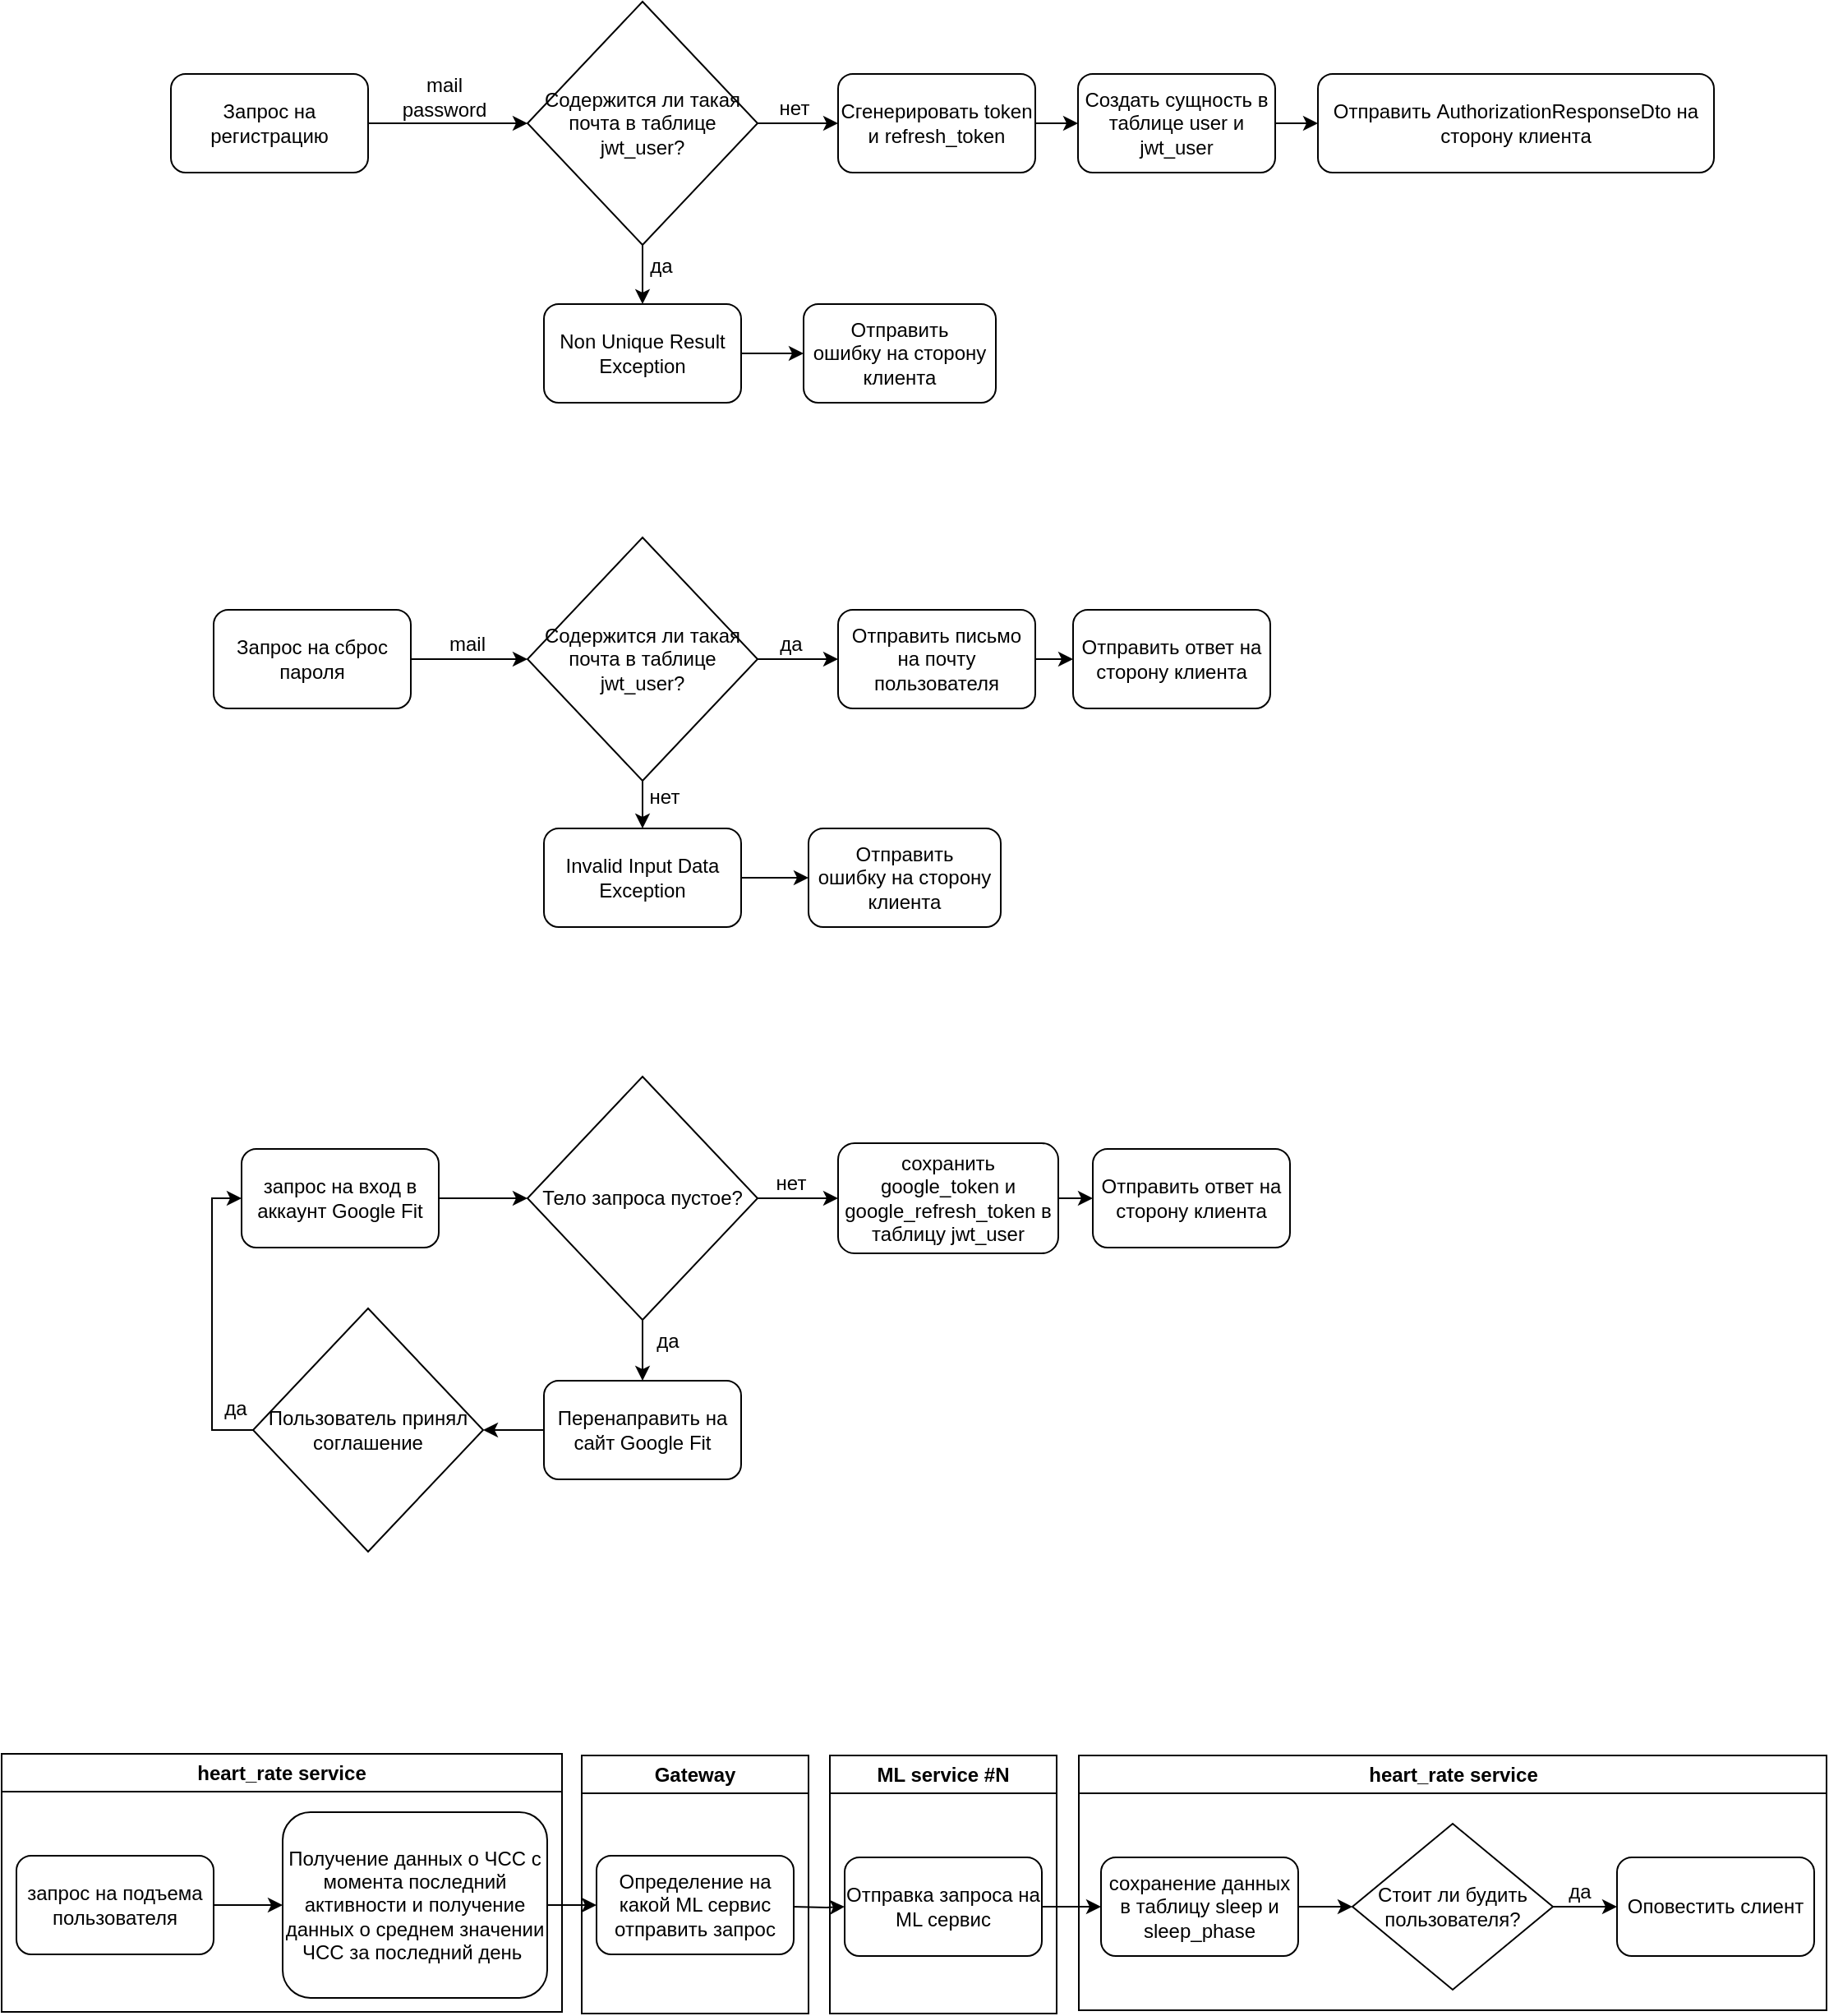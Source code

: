 <mxfile version="21.3.2" type="device">
  <diagram name="Page-1" id="0W1tWLhrmuATfcdPVlXc">
    <mxGraphModel dx="1577" dy="230" grid="0" gridSize="10" guides="1" tooltips="1" connect="1" arrows="1" fold="1" page="0" pageScale="1" pageWidth="850" pageHeight="1100" math="0" shadow="0">
      <root>
        <mxCell id="0" />
        <mxCell id="1" parent="0" />
        <mxCell id="ES1hCuIHRV7HSHAwLA4g-4" style="edgeStyle=orthogonalEdgeStyle;rounded=0;orthogonalLoop=1;jettySize=auto;html=1;" parent="1" source="ES1hCuIHRV7HSHAwLA4g-1" target="ES1hCuIHRV7HSHAwLA4g-2" edge="1">
          <mxGeometry relative="1" as="geometry" />
        </mxCell>
        <mxCell id="ES1hCuIHRV7HSHAwLA4g-1" value="Запрос на регистрацию" style="rounded=1;whiteSpace=wrap;html=1;" parent="1" vertex="1">
          <mxGeometry x="81" y="471" width="120" height="60" as="geometry" />
        </mxCell>
        <mxCell id="ES1hCuIHRV7HSHAwLA4g-11" style="edgeStyle=orthogonalEdgeStyle;rounded=0;orthogonalLoop=1;jettySize=auto;html=1;entryX=0.5;entryY=0;entryDx=0;entryDy=0;" parent="1" source="ES1hCuIHRV7HSHAwLA4g-2" target="ES1hCuIHRV7HSHAwLA4g-10" edge="1">
          <mxGeometry relative="1" as="geometry" />
        </mxCell>
        <mxCell id="ES1hCuIHRV7HSHAwLA4g-13" style="edgeStyle=orthogonalEdgeStyle;rounded=0;orthogonalLoop=1;jettySize=auto;html=1;entryX=0;entryY=0.5;entryDx=0;entryDy=0;" parent="1" source="ES1hCuIHRV7HSHAwLA4g-2" target="ES1hCuIHRV7HSHAwLA4g-17" edge="1">
          <mxGeometry relative="1" as="geometry" />
        </mxCell>
        <mxCell id="ES1hCuIHRV7HSHAwLA4g-2" value="Содержится ли такая почта в таблице jwt_user?" style="rhombus;whiteSpace=wrap;html=1;" parent="1" vertex="1">
          <mxGeometry x="298" y="427" width="140" height="148" as="geometry" />
        </mxCell>
        <mxCell id="ES1hCuIHRV7HSHAwLA4g-5" value="mail&lt;br&gt;password" style="text;html=1;align=center;verticalAlign=middle;resizable=0;points=[];autosize=1;strokeColor=none;fillColor=none;" parent="1" vertex="1">
          <mxGeometry x="212" y="464" width="69" height="41" as="geometry" />
        </mxCell>
        <mxCell id="ES1hCuIHRV7HSHAwLA4g-8" value="нет" style="text;html=1;align=center;verticalAlign=middle;resizable=0;points=[];autosize=1;strokeColor=none;fillColor=none;" parent="1" vertex="1">
          <mxGeometry x="442" y="479" width="36" height="26" as="geometry" />
        </mxCell>
        <mxCell id="ES1hCuIHRV7HSHAwLA4g-9" value="да" style="text;html=1;align=center;verticalAlign=middle;resizable=0;points=[];autosize=1;strokeColor=none;fillColor=none;" parent="1" vertex="1">
          <mxGeometry x="363" y="575" width="32" height="26" as="geometry" />
        </mxCell>
        <mxCell id="4lX40lb1GjP1WGrR_3wz-2" style="edgeStyle=orthogonalEdgeStyle;rounded=0;orthogonalLoop=1;jettySize=auto;html=1;entryX=0;entryY=0.5;entryDx=0;entryDy=0;" edge="1" parent="1" source="ES1hCuIHRV7HSHAwLA4g-10" target="4lX40lb1GjP1WGrR_3wz-1">
          <mxGeometry relative="1" as="geometry" />
        </mxCell>
        <mxCell id="ES1hCuIHRV7HSHAwLA4g-10" value="Non Unique Result Exception" style="rounded=1;whiteSpace=wrap;html=1;" parent="1" vertex="1">
          <mxGeometry x="308" y="611" width="120" height="60" as="geometry" />
        </mxCell>
        <mxCell id="KrjXnS1JUmDLxd5Tuqzm-47" style="edgeStyle=orthogonalEdgeStyle;rounded=0;orthogonalLoop=1;jettySize=auto;html=1;entryX=0;entryY=0.5;entryDx=0;entryDy=0;" parent="1" source="ES1hCuIHRV7HSHAwLA4g-12" target="KrjXnS1JUmDLxd5Tuqzm-48" edge="1">
          <mxGeometry relative="1" as="geometry">
            <mxPoint x="773.286" y="501" as="targetPoint" />
          </mxGeometry>
        </mxCell>
        <mxCell id="ES1hCuIHRV7HSHAwLA4g-12" value="Создать сущность в таблице user и jwt_user" style="rounded=1;whiteSpace=wrap;html=1;" parent="1" vertex="1">
          <mxGeometry x="633" y="471" width="120" height="60" as="geometry" />
        </mxCell>
        <mxCell id="ES1hCuIHRV7HSHAwLA4g-18" style="edgeStyle=orthogonalEdgeStyle;rounded=0;orthogonalLoop=1;jettySize=auto;html=1;" parent="1" source="ES1hCuIHRV7HSHAwLA4g-17" target="ES1hCuIHRV7HSHAwLA4g-12" edge="1">
          <mxGeometry relative="1" as="geometry" />
        </mxCell>
        <mxCell id="ES1hCuIHRV7HSHAwLA4g-17" value="Сгенерировать token и refresh_token" style="rounded=1;whiteSpace=wrap;html=1;" parent="1" vertex="1">
          <mxGeometry x="487" y="471" width="120" height="60" as="geometry" />
        </mxCell>
        <mxCell id="KrjXnS1JUmDLxd5Tuqzm-2" style="edgeStyle=orthogonalEdgeStyle;rounded=0;orthogonalLoop=1;jettySize=auto;html=1;" parent="1" source="KrjXnS1JUmDLxd5Tuqzm-3" target="KrjXnS1JUmDLxd5Tuqzm-6" edge="1">
          <mxGeometry relative="1" as="geometry" />
        </mxCell>
        <mxCell id="KrjXnS1JUmDLxd5Tuqzm-3" value="Запрос на сброс пароля" style="rounded=1;whiteSpace=wrap;html=1;" parent="1" vertex="1">
          <mxGeometry x="107" y="797" width="120" height="60" as="geometry" />
        </mxCell>
        <mxCell id="KrjXnS1JUmDLxd5Tuqzm-4" style="edgeStyle=orthogonalEdgeStyle;rounded=0;orthogonalLoop=1;jettySize=auto;html=1;entryX=0.5;entryY=0;entryDx=0;entryDy=0;" parent="1" source="KrjXnS1JUmDLxd5Tuqzm-6" target="KrjXnS1JUmDLxd5Tuqzm-10" edge="1">
          <mxGeometry relative="1" as="geometry" />
        </mxCell>
        <mxCell id="KrjXnS1JUmDLxd5Tuqzm-5" style="edgeStyle=orthogonalEdgeStyle;rounded=0;orthogonalLoop=1;jettySize=auto;html=1;entryX=0;entryY=0.5;entryDx=0;entryDy=0;" parent="1" source="KrjXnS1JUmDLxd5Tuqzm-6" target="KrjXnS1JUmDLxd5Tuqzm-13" edge="1">
          <mxGeometry relative="1" as="geometry" />
        </mxCell>
        <mxCell id="KrjXnS1JUmDLxd5Tuqzm-6" value="Содержится ли такая почта в таблице jwt_user?" style="rhombus;whiteSpace=wrap;html=1;" parent="1" vertex="1">
          <mxGeometry x="298" y="753" width="140" height="148" as="geometry" />
        </mxCell>
        <mxCell id="KrjXnS1JUmDLxd5Tuqzm-7" value="mail" style="text;html=1;align=center;verticalAlign=middle;resizable=0;points=[];autosize=1;strokeColor=none;fillColor=none;" parent="1" vertex="1">
          <mxGeometry x="241" y="805" width="40" height="26" as="geometry" />
        </mxCell>
        <mxCell id="KrjXnS1JUmDLxd5Tuqzm-8" value="нет" style="text;html=1;align=center;verticalAlign=middle;resizable=0;points=[];autosize=1;strokeColor=none;fillColor=none;" parent="1" vertex="1">
          <mxGeometry x="363" y="898" width="36" height="26" as="geometry" />
        </mxCell>
        <mxCell id="KrjXnS1JUmDLxd5Tuqzm-9" value="да" style="text;html=1;align=center;verticalAlign=middle;resizable=0;points=[];autosize=1;strokeColor=none;fillColor=none;" parent="1" vertex="1">
          <mxGeometry x="442" y="805" width="32" height="26" as="geometry" />
        </mxCell>
        <mxCell id="4lX40lb1GjP1WGrR_3wz-4" style="edgeStyle=orthogonalEdgeStyle;rounded=0;orthogonalLoop=1;jettySize=auto;html=1;entryX=0;entryY=0.5;entryDx=0;entryDy=0;" edge="1" parent="1" source="KrjXnS1JUmDLxd5Tuqzm-10" target="4lX40lb1GjP1WGrR_3wz-3">
          <mxGeometry relative="1" as="geometry" />
        </mxCell>
        <mxCell id="KrjXnS1JUmDLxd5Tuqzm-10" value="Invalid Input Data Exception" style="rounded=1;whiteSpace=wrap;html=1;" parent="1" vertex="1">
          <mxGeometry x="308" y="930" width="120" height="60" as="geometry" />
        </mxCell>
        <mxCell id="KrjXnS1JUmDLxd5Tuqzm-51" style="edgeStyle=orthogonalEdgeStyle;rounded=0;orthogonalLoop=1;jettySize=auto;html=1;entryX=0;entryY=0.5;entryDx=0;entryDy=0;" parent="1" source="KrjXnS1JUmDLxd5Tuqzm-13" target="KrjXnS1JUmDLxd5Tuqzm-50" edge="1">
          <mxGeometry relative="1" as="geometry" />
        </mxCell>
        <mxCell id="KrjXnS1JUmDLxd5Tuqzm-13" value="Отправить письмо на почту пользователя" style="rounded=1;whiteSpace=wrap;html=1;" parent="1" vertex="1">
          <mxGeometry x="487" y="797" width="120" height="60" as="geometry" />
        </mxCell>
        <mxCell id="KrjXnS1JUmDLxd5Tuqzm-14" style="edgeStyle=orthogonalEdgeStyle;rounded=0;orthogonalLoop=1;jettySize=auto;html=1;" parent="1" source="KrjXnS1JUmDLxd5Tuqzm-15" target="KrjXnS1JUmDLxd5Tuqzm-18" edge="1">
          <mxGeometry relative="1" as="geometry" />
        </mxCell>
        <mxCell id="KrjXnS1JUmDLxd5Tuqzm-15" value="запрос на вход в аккаунт Google Fit" style="rounded=1;whiteSpace=wrap;html=1;" parent="1" vertex="1">
          <mxGeometry x="124" y="1125" width="120" height="60" as="geometry" />
        </mxCell>
        <mxCell id="KrjXnS1JUmDLxd5Tuqzm-16" style="edgeStyle=orthogonalEdgeStyle;rounded=0;orthogonalLoop=1;jettySize=auto;html=1;entryX=0.5;entryY=0;entryDx=0;entryDy=0;" parent="1" source="KrjXnS1JUmDLxd5Tuqzm-18" target="KrjXnS1JUmDLxd5Tuqzm-22" edge="1">
          <mxGeometry relative="1" as="geometry" />
        </mxCell>
        <mxCell id="KrjXnS1JUmDLxd5Tuqzm-17" style="edgeStyle=orthogonalEdgeStyle;rounded=0;orthogonalLoop=1;jettySize=auto;html=1;entryX=0;entryY=0.5;entryDx=0;entryDy=0;" parent="1" source="KrjXnS1JUmDLxd5Tuqzm-18" target="KrjXnS1JUmDLxd5Tuqzm-23" edge="1">
          <mxGeometry relative="1" as="geometry" />
        </mxCell>
        <mxCell id="KrjXnS1JUmDLxd5Tuqzm-18" value="Тело запроса пустое?" style="rhombus;whiteSpace=wrap;html=1;" parent="1" vertex="1">
          <mxGeometry x="298" y="1081" width="140" height="148" as="geometry" />
        </mxCell>
        <mxCell id="KrjXnS1JUmDLxd5Tuqzm-21" value="нет" style="text;html=1;align=center;verticalAlign=middle;resizable=0;points=[];autosize=1;strokeColor=none;fillColor=none;" parent="1" vertex="1">
          <mxGeometry x="440" y="1133" width="36" height="26" as="geometry" />
        </mxCell>
        <mxCell id="KrjXnS1JUmDLxd5Tuqzm-25" style="edgeStyle=orthogonalEdgeStyle;rounded=0;orthogonalLoop=1;jettySize=auto;html=1;entryX=1;entryY=0.5;entryDx=0;entryDy=0;" parent="1" source="KrjXnS1JUmDLxd5Tuqzm-22" target="KrjXnS1JUmDLxd5Tuqzm-55" edge="1">
          <mxGeometry relative="1" as="geometry" />
        </mxCell>
        <mxCell id="KrjXnS1JUmDLxd5Tuqzm-22" value="Перенаправить на сайт Google Fit" style="rounded=1;whiteSpace=wrap;html=1;" parent="1" vertex="1">
          <mxGeometry x="308" y="1266" width="120" height="60" as="geometry" />
        </mxCell>
        <mxCell id="KrjXnS1JUmDLxd5Tuqzm-53" style="edgeStyle=orthogonalEdgeStyle;rounded=0;orthogonalLoop=1;jettySize=auto;html=1;entryX=0;entryY=0.5;entryDx=0;entryDy=0;" parent="1" source="KrjXnS1JUmDLxd5Tuqzm-23" target="KrjXnS1JUmDLxd5Tuqzm-52" edge="1">
          <mxGeometry relative="1" as="geometry" />
        </mxCell>
        <mxCell id="KrjXnS1JUmDLxd5Tuqzm-23" value="сохранить google_token и google_refresh_token в таблицу jwt_user" style="rounded=1;whiteSpace=wrap;html=1;" parent="1" vertex="1">
          <mxGeometry x="487" y="1121.5" width="134" height="67" as="geometry" />
        </mxCell>
        <mxCell id="KrjXnS1JUmDLxd5Tuqzm-24" value="да" style="text;html=1;align=center;verticalAlign=middle;resizable=0;points=[];autosize=1;strokeColor=none;fillColor=none;" parent="1" vertex="1">
          <mxGeometry x="367" y="1229" width="32" height="26" as="geometry" />
        </mxCell>
        <mxCell id="KrjXnS1JUmDLxd5Tuqzm-26" style="edgeStyle=orthogonalEdgeStyle;rounded=0;orthogonalLoop=1;jettySize=auto;html=1;entryX=0;entryY=0.5;entryDx=0;entryDy=0;" parent="1" source="KrjXnS1JUmDLxd5Tuqzm-27" target="KrjXnS1JUmDLxd5Tuqzm-36" edge="1">
          <mxGeometry relative="1" as="geometry">
            <mxPoint x="147" y="1587" as="targetPoint" />
          </mxGeometry>
        </mxCell>
        <mxCell id="KrjXnS1JUmDLxd5Tuqzm-27" value="запрос на подъема пользователя" style="rounded=1;whiteSpace=wrap;html=1;" parent="1" vertex="1">
          <mxGeometry x="-13" y="1555" width="120" height="60" as="geometry" />
        </mxCell>
        <mxCell id="KrjXnS1JUmDLxd5Tuqzm-38" style="edgeStyle=orthogonalEdgeStyle;rounded=0;orthogonalLoop=1;jettySize=auto;html=1;" parent="1" target="KrjXnS1JUmDLxd5Tuqzm-37" edge="1">
          <mxGeometry relative="1" as="geometry">
            <mxPoint x="533" y="1586" as="targetPoint" />
            <mxPoint x="459" y="1586" as="sourcePoint" />
          </mxGeometry>
        </mxCell>
        <mxCell id="4lX40lb1GjP1WGrR_3wz-7" style="edgeStyle=orthogonalEdgeStyle;rounded=0;orthogonalLoop=1;jettySize=auto;html=1;entryX=0;entryY=0.5;entryDx=0;entryDy=0;" edge="1" parent="1" source="KrjXnS1JUmDLxd5Tuqzm-36" target="4lX40lb1GjP1WGrR_3wz-6">
          <mxGeometry relative="1" as="geometry" />
        </mxCell>
        <mxCell id="KrjXnS1JUmDLxd5Tuqzm-36" value="Получение данных о ЧСС с момента последний активности и получение данных о среднем значении ЧСС за последний день&amp;nbsp;" style="rounded=1;whiteSpace=wrap;html=1;" parent="1" vertex="1">
          <mxGeometry x="149" y="1528.5" width="161" height="113" as="geometry" />
        </mxCell>
        <mxCell id="KrjXnS1JUmDLxd5Tuqzm-40" style="edgeStyle=orthogonalEdgeStyle;rounded=0;orthogonalLoop=1;jettySize=auto;html=1;" parent="1" source="KrjXnS1JUmDLxd5Tuqzm-37" target="KrjXnS1JUmDLxd5Tuqzm-41" edge="1">
          <mxGeometry relative="1" as="geometry">
            <mxPoint x="676.286" y="1586" as="targetPoint" />
          </mxGeometry>
        </mxCell>
        <mxCell id="KrjXnS1JUmDLxd5Tuqzm-37" value="Отправка запроса на МL сервис" style="rounded=1;whiteSpace=wrap;html=1;" parent="1" vertex="1">
          <mxGeometry x="491" y="1556" width="120" height="60" as="geometry" />
        </mxCell>
        <mxCell id="KrjXnS1JUmDLxd5Tuqzm-43" style="edgeStyle=orthogonalEdgeStyle;rounded=0;orthogonalLoop=1;jettySize=auto;html=1;" parent="1" source="KrjXnS1JUmDLxd5Tuqzm-41" target="KrjXnS1JUmDLxd5Tuqzm-42" edge="1">
          <mxGeometry relative="1" as="geometry" />
        </mxCell>
        <mxCell id="KrjXnS1JUmDLxd5Tuqzm-41" value="сохранение данных в таблицу sleep и sleep_phase" style="rounded=1;whiteSpace=wrap;html=1;" parent="1" vertex="1">
          <mxGeometry x="647" y="1556" width="120" height="60" as="geometry" />
        </mxCell>
        <mxCell id="KrjXnS1JUmDLxd5Tuqzm-44" style="edgeStyle=orthogonalEdgeStyle;rounded=0;orthogonalLoop=1;jettySize=auto;html=1;entryX=0;entryY=0.5;entryDx=0;entryDy=0;" parent="1" source="KrjXnS1JUmDLxd5Tuqzm-42" target="KrjXnS1JUmDLxd5Tuqzm-46" edge="1">
          <mxGeometry relative="1" as="geometry">
            <mxPoint x="975.714" y="1586" as="targetPoint" />
          </mxGeometry>
        </mxCell>
        <mxCell id="KrjXnS1JUmDLxd5Tuqzm-42" value="Стоит ли будить пользователя?" style="rhombus;whiteSpace=wrap;html=1;" parent="1" vertex="1">
          <mxGeometry x="800" y="1535.5" width="122" height="101" as="geometry" />
        </mxCell>
        <mxCell id="KrjXnS1JUmDLxd5Tuqzm-45" value="да" style="text;html=1;align=center;verticalAlign=middle;resizable=0;points=[];autosize=1;strokeColor=none;fillColor=none;" parent="1" vertex="1">
          <mxGeometry x="922" y="1564" width="32" height="26" as="geometry" />
        </mxCell>
        <mxCell id="KrjXnS1JUmDLxd5Tuqzm-46" value="Оповестить слиент" style="rounded=1;whiteSpace=wrap;html=1;" parent="1" vertex="1">
          <mxGeometry x="961" y="1556" width="120" height="60" as="geometry" />
        </mxCell>
        <mxCell id="KrjXnS1JUmDLxd5Tuqzm-48" value="Отправить&amp;nbsp;AuthorizationResponseDto&amp;nbsp;&lt;span style=&quot;background-color: initial;&quot;&gt;на сторону клиента&lt;/span&gt;" style="rounded=1;whiteSpace=wrap;html=1;" parent="1" vertex="1">
          <mxGeometry x="779" y="471" width="241" height="60" as="geometry" />
        </mxCell>
        <mxCell id="KrjXnS1JUmDLxd5Tuqzm-50" value="Отправить ответ на сторону клиента" style="rounded=1;whiteSpace=wrap;html=1;" parent="1" vertex="1">
          <mxGeometry x="630" y="797" width="120" height="60" as="geometry" />
        </mxCell>
        <mxCell id="KrjXnS1JUmDLxd5Tuqzm-52" value="Отправить ответ на сторону клиента" style="rounded=1;whiteSpace=wrap;html=1;" parent="1" vertex="1">
          <mxGeometry x="642" y="1125" width="120" height="60" as="geometry" />
        </mxCell>
        <mxCell id="KrjXnS1JUmDLxd5Tuqzm-57" style="edgeStyle=orthogonalEdgeStyle;rounded=0;orthogonalLoop=1;jettySize=auto;html=1;entryX=0;entryY=0.5;entryDx=0;entryDy=0;" parent="1" source="KrjXnS1JUmDLxd5Tuqzm-55" target="KrjXnS1JUmDLxd5Tuqzm-15" edge="1">
          <mxGeometry relative="1" as="geometry">
            <Array as="points">
              <mxPoint x="106" y="1296" />
              <mxPoint x="106" y="1155" />
            </Array>
          </mxGeometry>
        </mxCell>
        <mxCell id="KrjXnS1JUmDLxd5Tuqzm-55" value="Пользователь принял соглашение" style="rhombus;whiteSpace=wrap;html=1;" parent="1" vertex="1">
          <mxGeometry x="131" y="1222" width="140" height="148" as="geometry" />
        </mxCell>
        <mxCell id="KrjXnS1JUmDLxd5Tuqzm-58" value="да" style="text;html=1;align=center;verticalAlign=middle;resizable=0;points=[];autosize=1;strokeColor=none;fillColor=none;" parent="1" vertex="1">
          <mxGeometry x="104" y="1270" width="32" height="26" as="geometry" />
        </mxCell>
        <mxCell id="KrjXnS1JUmDLxd5Tuqzm-61" value="heart_rate service" style="swimlane;whiteSpace=wrap;html=1;" parent="1" vertex="1">
          <mxGeometry x="-22" y="1493" width="341" height="157" as="geometry" />
        </mxCell>
        <mxCell id="KrjXnS1JUmDLxd5Tuqzm-62" value="heart_rate service" style="swimlane;whiteSpace=wrap;html=1;" parent="1" vertex="1">
          <mxGeometry x="633.5" y="1494" width="455" height="155" as="geometry" />
        </mxCell>
        <mxCell id="KrjXnS1JUmDLxd5Tuqzm-64" value="ML service #N" style="swimlane;whiteSpace=wrap;html=1;startSize=23;" parent="1" vertex="1">
          <mxGeometry x="482" y="1494" width="138" height="157" as="geometry" />
        </mxCell>
        <mxCell id="4lX40lb1GjP1WGrR_3wz-1" value="Отправить ошибку&amp;nbsp;&lt;span style=&quot;background-color: initial;&quot;&gt;на сторону клиента&lt;/span&gt;" style="rounded=1;whiteSpace=wrap;html=1;" vertex="1" parent="1">
          <mxGeometry x="466" y="611" width="117" height="60" as="geometry" />
        </mxCell>
        <mxCell id="4lX40lb1GjP1WGrR_3wz-3" value="Отправить ошибку&amp;nbsp;&lt;span style=&quot;background-color: initial;&quot;&gt;на сторону клиента&lt;/span&gt;" style="rounded=1;whiteSpace=wrap;html=1;" vertex="1" parent="1">
          <mxGeometry x="469" y="930" width="117" height="60" as="geometry" />
        </mxCell>
        <mxCell id="4lX40lb1GjP1WGrR_3wz-5" value="Gateway" style="swimlane;whiteSpace=wrap;html=1;startSize=23;" vertex="1" parent="1">
          <mxGeometry x="331" y="1494" width="138" height="157" as="geometry" />
        </mxCell>
        <mxCell id="4lX40lb1GjP1WGrR_3wz-6" value="Определение на какой ML сервис отправить запрос" style="rounded=1;whiteSpace=wrap;html=1;" vertex="1" parent="4lX40lb1GjP1WGrR_3wz-5">
          <mxGeometry x="9" y="61" width="120" height="60" as="geometry" />
        </mxCell>
      </root>
    </mxGraphModel>
  </diagram>
</mxfile>
